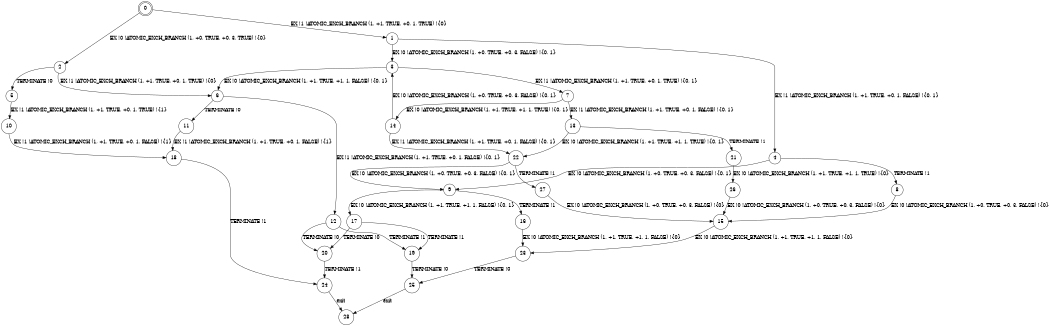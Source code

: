 digraph BCG {
size = "7, 10.5";
center = TRUE;
node [shape = circle];
0 [peripheries = 2];
0 -> 1 [label = "EX !1 !ATOMIC_EXCH_BRANCH (1, +1, TRUE, +0, 1, TRUE) !{0}"];
0 -> 2 [label = "EX !0 !ATOMIC_EXCH_BRANCH (1, +0, TRUE, +0, 3, TRUE) !{0}"];
1 -> 3 [label = "EX !0 !ATOMIC_EXCH_BRANCH (1, +0, TRUE, +0, 3, FALSE) !{0, 1}"];
1 -> 4 [label = "EX !1 !ATOMIC_EXCH_BRANCH (1, +1, TRUE, +0, 1, FALSE) !{0, 1}"];
2 -> 5 [label = "TERMINATE !0"];
2 -> 6 [label = "EX !1 !ATOMIC_EXCH_BRANCH (1, +1, TRUE, +0, 1, TRUE) !{0}"];
3 -> 7 [label = "EX !1 !ATOMIC_EXCH_BRANCH (1, +1, TRUE, +0, 1, TRUE) !{0, 1}"];
3 -> 6 [label = "EX !0 !ATOMIC_EXCH_BRANCH (1, +1, TRUE, +1, 1, FALSE) !{0, 1}"];
4 -> 8 [label = "TERMINATE !1"];
4 -> 9 [label = "EX !0 !ATOMIC_EXCH_BRANCH (1, +0, TRUE, +0, 3, FALSE) !{0, 1}"];
5 -> 10 [label = "EX !1 !ATOMIC_EXCH_BRANCH (1, +1, TRUE, +0, 1, TRUE) !{1}"];
6 -> 11 [label = "TERMINATE !0"];
6 -> 12 [label = "EX !1 !ATOMIC_EXCH_BRANCH (1, +1, TRUE, +0, 1, FALSE) !{0, 1}"];
7 -> 13 [label = "EX !1 !ATOMIC_EXCH_BRANCH (1, +1, TRUE, +0, 1, FALSE) !{0, 1}"];
7 -> 14 [label = "EX !0 !ATOMIC_EXCH_BRANCH (1, +1, TRUE, +1, 1, TRUE) !{0, 1}"];
8 -> 15 [label = "EX !0 !ATOMIC_EXCH_BRANCH (1, +0, TRUE, +0, 3, FALSE) !{0}"];
9 -> 16 [label = "TERMINATE !1"];
9 -> 17 [label = "EX !0 !ATOMIC_EXCH_BRANCH (1, +1, TRUE, +1, 1, FALSE) !{0, 1}"];
10 -> 18 [label = "EX !1 !ATOMIC_EXCH_BRANCH (1, +1, TRUE, +0, 1, FALSE) !{1}"];
11 -> 18 [label = "EX !1 !ATOMIC_EXCH_BRANCH (1, +1, TRUE, +0, 1, FALSE) !{1}"];
12 -> 19 [label = "TERMINATE !1"];
12 -> 20 [label = "TERMINATE !0"];
13 -> 21 [label = "TERMINATE !1"];
13 -> 22 [label = "EX !0 !ATOMIC_EXCH_BRANCH (1, +1, TRUE, +1, 1, TRUE) !{0, 1}"];
14 -> 22 [label = "EX !1 !ATOMIC_EXCH_BRANCH (1, +1, TRUE, +0, 1, FALSE) !{0, 1}"];
14 -> 3 [label = "EX !0 !ATOMIC_EXCH_BRANCH (1, +0, TRUE, +0, 3, FALSE) !{0, 1}"];
15 -> 23 [label = "EX !0 !ATOMIC_EXCH_BRANCH (1, +1, TRUE, +1, 1, FALSE) !{0}"];
16 -> 23 [label = "EX !0 !ATOMIC_EXCH_BRANCH (1, +1, TRUE, +1, 1, FALSE) !{0}"];
17 -> 19 [label = "TERMINATE !1"];
17 -> 20 [label = "TERMINATE !0"];
18 -> 24 [label = "TERMINATE !1"];
19 -> 25 [label = "TERMINATE !0"];
20 -> 24 [label = "TERMINATE !1"];
21 -> 26 [label = "EX !0 !ATOMIC_EXCH_BRANCH (1, +1, TRUE, +1, 1, TRUE) !{0}"];
22 -> 27 [label = "TERMINATE !1"];
22 -> 9 [label = "EX !0 !ATOMIC_EXCH_BRANCH (1, +0, TRUE, +0, 3, FALSE) !{0, 1}"];
23 -> 25 [label = "TERMINATE !0"];
24 -> 28 [label = "exit"];
25 -> 28 [label = "exit"];
26 -> 15 [label = "EX !0 !ATOMIC_EXCH_BRANCH (1, +0, TRUE, +0, 3, FALSE) !{0}"];
27 -> 15 [label = "EX !0 !ATOMIC_EXCH_BRANCH (1, +0, TRUE, +0, 3, FALSE) !{0}"];
}
